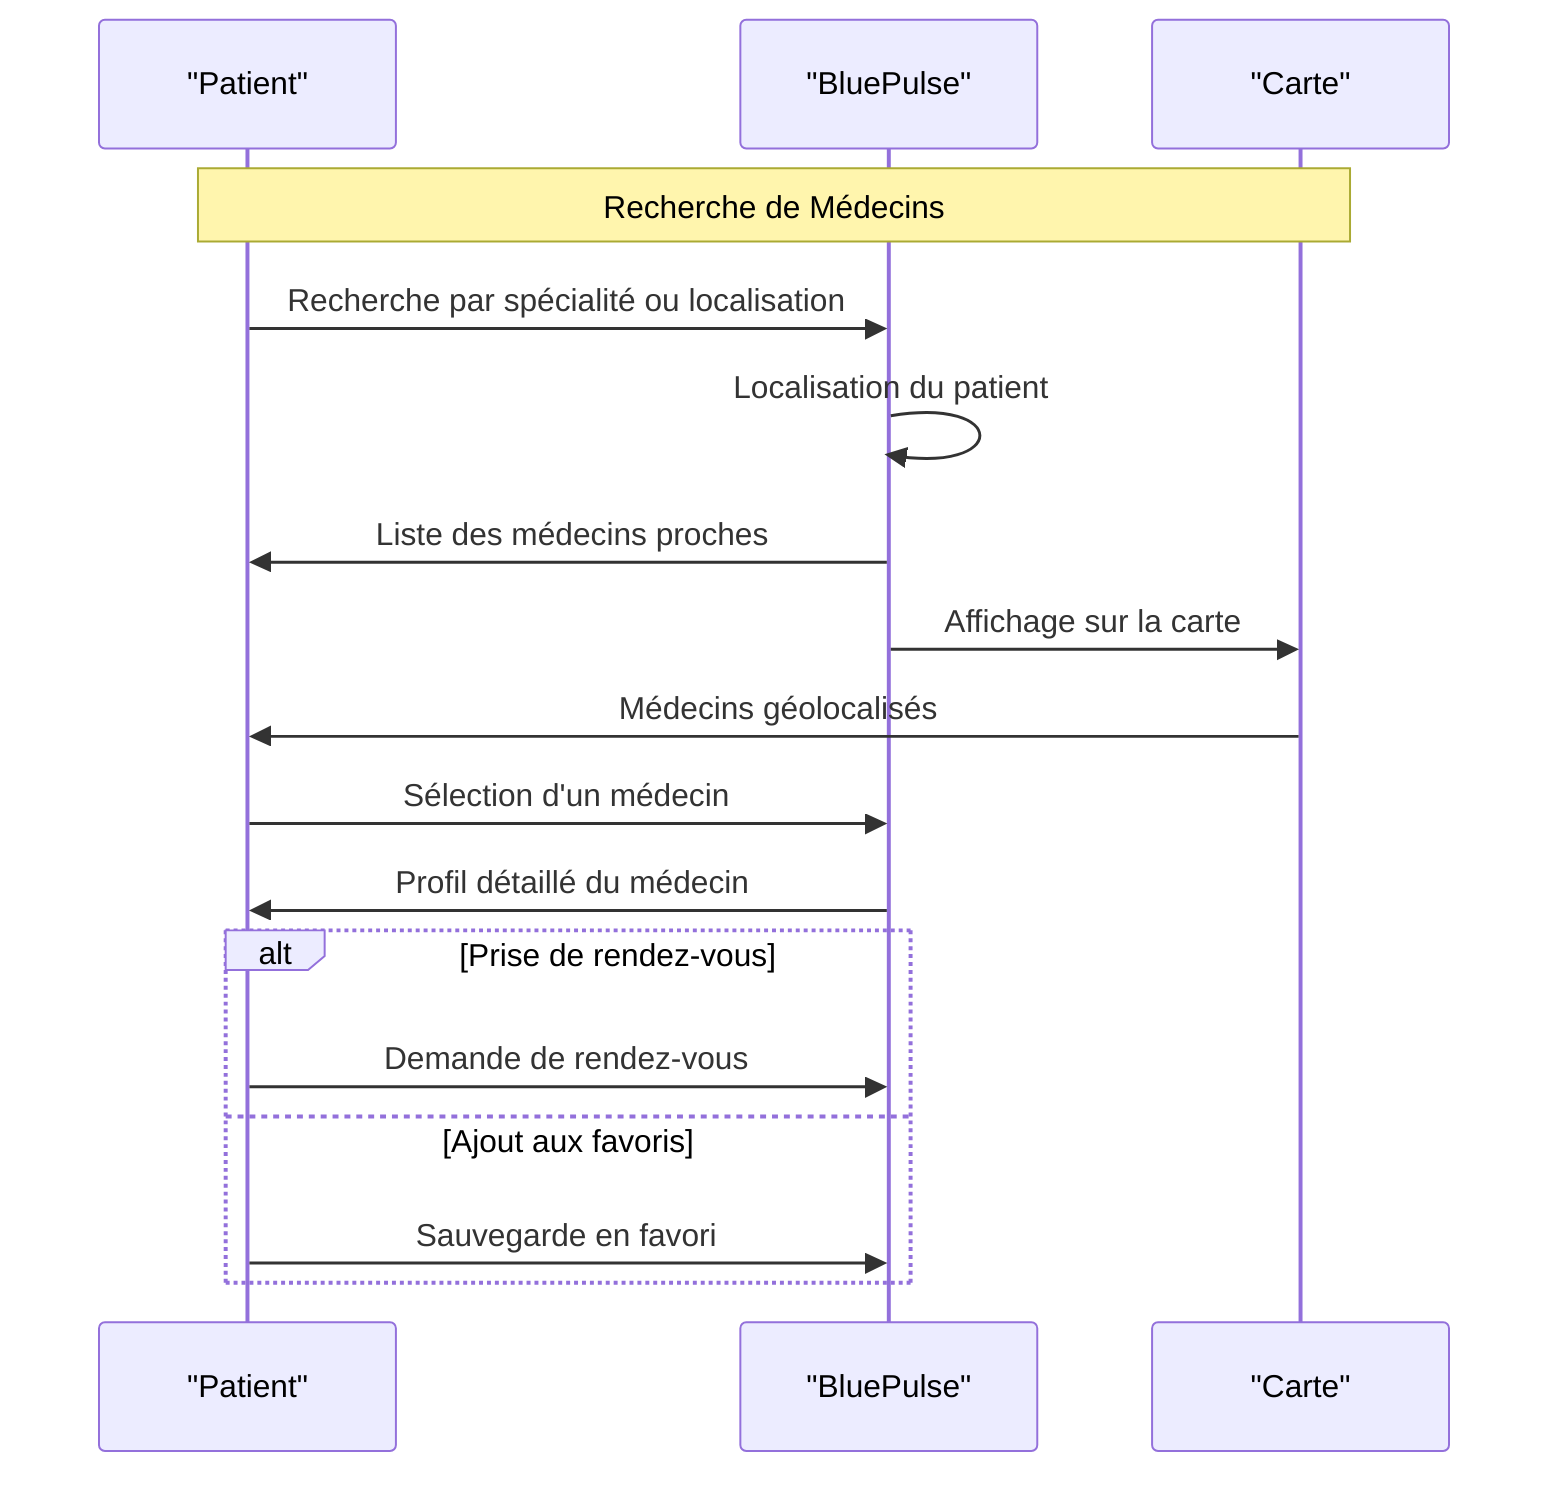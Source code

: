 sequenceDiagram
    participant P as "Patient"
    participant S as "BluePulse"
    participant C as "Carte"

    Note over P,C: Recherche de Médecins

    P->>S: Recherche par spécialité ou localisation
    S->>S: Localisation du patient
    S->>P: Liste des médecins proches

    S->>C: Affichage sur la carte
    C->>P: Médecins géolocalisés

    P->>S: Sélection d'un médecin
    S->>P: Profil détaillé du médecin
    
    alt Prise de rendez-vous
        P->>S: Demande de rendez-vous
    else Ajout aux favoris
        P->>S: Sauvegarde en favori
    end